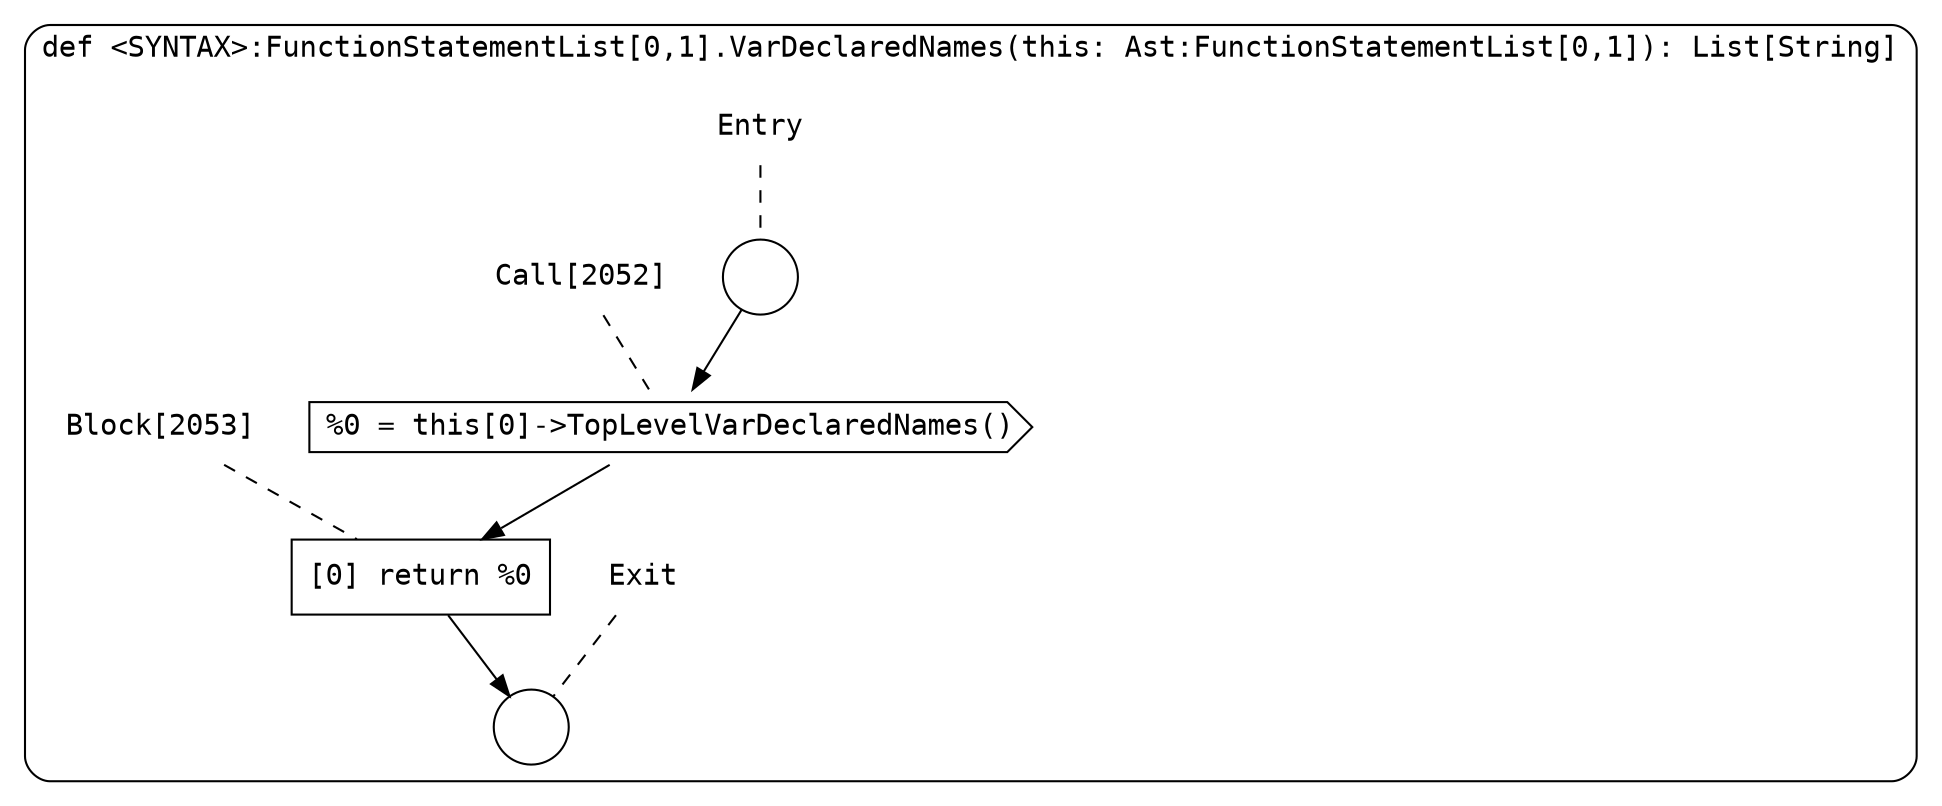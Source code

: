digraph {
  graph [fontname = "Consolas"]
  node [fontname = "Consolas"]
  edge [fontname = "Consolas"]
  subgraph cluster378 {
    label = "def <SYNTAX>:FunctionStatementList[0,1].VarDeclaredNames(this: Ast:FunctionStatementList[0,1]): List[String]"
    style = rounded
    cluster378_entry_name [shape=none, label=<<font color="black">Entry</font>>]
    cluster378_entry_name -> cluster378_entry [arrowhead=none, color="black", style=dashed]
    cluster378_entry [shape=circle label=" " color="black" fillcolor="white" style=filled]
    cluster378_entry -> node2052 [color="black"]
    cluster378_exit_name [shape=none, label=<<font color="black">Exit</font>>]
    cluster378_exit_name -> cluster378_exit [arrowhead=none, color="black", style=dashed]
    cluster378_exit [shape=circle label=" " color="black" fillcolor="white" style=filled]
    node2052_name [shape=none, label=<<font color="black">Call[2052]</font>>]
    node2052_name -> node2052 [arrowhead=none, color="black", style=dashed]
    node2052 [shape=cds, label=<<font color="black">%0 = this[0]-&gt;TopLevelVarDeclaredNames()</font>> color="black" fillcolor="white", style=filled]
    node2052 -> node2053 [color="black"]
    node2053_name [shape=none, label=<<font color="black">Block[2053]</font>>]
    node2053_name -> node2053 [arrowhead=none, color="black", style=dashed]
    node2053 [shape=box, label=<<font color="black">[0] return %0<BR ALIGN="LEFT"/></font>> color="black" fillcolor="white", style=filled]
    node2053 -> cluster378_exit [color="black"]
  }
}